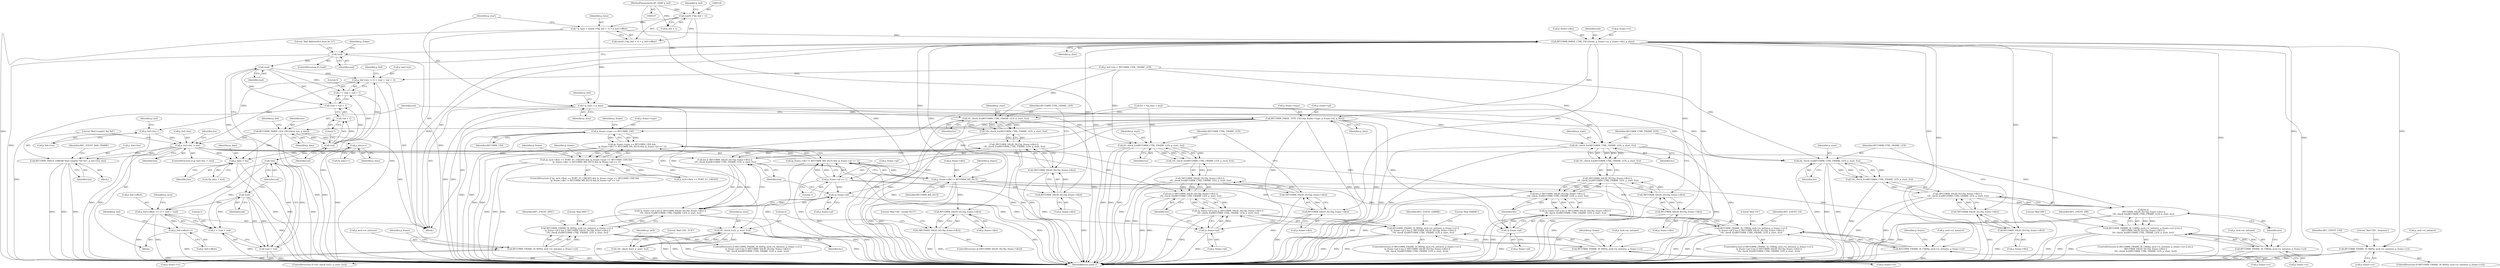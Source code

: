 digraph "0_Android_9fe27a9b445f7e911286ed31c1087ceac567736b@pointer" {
"1000116" [label="(Call,* p_data = (uint8_t*)(p_buf + 1) + p_buf->offset)"];
"1000119" [label="(Call,(uint8_t*)(p_buf + 1))"];
"1000110" [label="(MethodParameterIn,BT_HDR* p_buf)"];
"1000128" [label="(Call,* p_start = p_data)"];
"1000295" [label="(Call,rfc_check_fcs(RFCOMM_CTRL_FRAME_LEN, p_start, fcs))"];
"1000294" [label="(Call,!rfc_check_fcs(RFCOMM_CTRL_FRAME_LEN, p_start, fcs))"];
"1000288" [label="(Call,!RFCOMM_VALID_DLCI(p_frame->dlci) ||\n !rfc_check_fcs(RFCOMM_CTRL_FRAME_LEN, p_start, fcs))"];
"1000286" [label="(Call,len || !RFCOMM_VALID_DLCI(p_frame->dlci) ||\n !rfc_check_fcs(RFCOMM_CTRL_FRAME_LEN, p_start, fcs))"];
"1000281" [label="(Call,!p_frame->pf || len || !RFCOMM_VALID_DLCI(p_frame->dlci) ||\n !rfc_check_fcs(RFCOMM_CTRL_FRAME_LEN, p_start, fcs))"];
"1000273" [label="(Call,RFCOMM_FRAME_IS_RSP(p_mcb->is_initiator, p_frame->cr) ||\n !p_frame->pf || len || !RFCOMM_VALID_DLCI(p_frame->dlci) ||\n !rfc_check_fcs(RFCOMM_CTRL_FRAME_LEN, p_start, fcs))"];
"1000331" [label="(Call,rfc_check_fcs(RFCOMM_CTRL_FRAME_LEN, p_start, fcs))"];
"1000330" [label="(Call,!rfc_check_fcs(RFCOMM_CTRL_FRAME_LEN, p_start, fcs))"];
"1000324" [label="(Call,!RFCOMM_VALID_DLCI(p_frame->dlci) ||\n !rfc_check_fcs(RFCOMM_CTRL_FRAME_LEN, p_start, fcs))"];
"1000322" [label="(Call,len || !RFCOMM_VALID_DLCI(p_frame->dlci) ||\n !rfc_check_fcs(RFCOMM_CTRL_FRAME_LEN, p_start, fcs))"];
"1000317" [label="(Call,!p_frame->pf || len || !RFCOMM_VALID_DLCI(p_frame->dlci) ||\n !rfc_check_fcs(RFCOMM_CTRL_FRAME_LEN, p_start, fcs))"];
"1000309" [label="(Call,RFCOMM_FRAME_IS_CMD(p_mcb->is_initiator, p_frame->cr) ||\n !p_frame->pf || len || !RFCOMM_VALID_DLCI(p_frame->dlci) ||\n !rfc_check_fcs(RFCOMM_CTRL_FRAME_LEN, p_start, fcs))"];
"1000362" [label="(Call,rfc_check_fcs(RFCOMM_CTRL_FRAME_LEN, p_start, fcs))"];
"1000361" [label="(Call,!rfc_check_fcs(RFCOMM_CTRL_FRAME_LEN, p_start, fcs))"];
"1000355" [label="(Call,!RFCOMM_VALID_DLCI(p_frame->dlci) ||\n !rfc_check_fcs(RFCOMM_CTRL_FRAME_LEN, p_start, fcs))"];
"1000353" [label="(Call,len ||\n !RFCOMM_VALID_DLCI(p_frame->dlci) ||\n !rfc_check_fcs(RFCOMM_CTRL_FRAME_LEN, p_start, fcs))"];
"1000345" [label="(Call,RFCOMM_FRAME_IS_CMD(p_mcb->is_initiator, p_frame->cr) || len ||\n !RFCOMM_VALID_DLCI(p_frame->dlci) ||\n !rfc_check_fcs(RFCOMM_CTRL_FRAME_LEN, p_start, fcs))"];
"1000398" [label="(Call,rfc_check_fcs(RFCOMM_CTRL_FRAME_LEN, p_start, fcs))"];
"1000397" [label="(Call,!rfc_check_fcs(RFCOMM_CTRL_FRAME_LEN, p_start, fcs))"];
"1000391" [label="(Call,!RFCOMM_VALID_DLCI(p_frame->dlci) ||\n !rfc_check_fcs(RFCOMM_CTRL_FRAME_LEN, p_start, fcs))"];
"1000389" [label="(Call,len || !RFCOMM_VALID_DLCI(p_frame->dlci) ||\n !rfc_check_fcs(RFCOMM_CTRL_FRAME_LEN, p_start, fcs))"];
"1000384" [label="(Call,!p_frame->pf || len || !RFCOMM_VALID_DLCI(p_frame->dlci) ||\n !rfc_check_fcs(RFCOMM_CTRL_FRAME_LEN, p_start, fcs))"];
"1000376" [label="(Call,RFCOMM_FRAME_IS_RSP(p_mcb->is_initiator, p_frame->cr) ||\n !p_frame->pf || len || !RFCOMM_VALID_DLCI(p_frame->dlci) ||\n !rfc_check_fcs(RFCOMM_CTRL_FRAME_LEN, p_start, fcs))"];
"1000425" [label="(Call,rfc_check_fcs(2, p_start, fcs))"];
"1000424" [label="(Call,!rfc_check_fcs(2, p_start, fcs))"];
"1000146" [label="(Call,RFCOMM_PARSE_CTRL_FIELD(ead, p_frame->cr, p_frame->dlci, p_data))"];
"1000156" [label="(Call,!ead)"];
"1000182" [label="(Call,!ead)"];
"1000175" [label="(Call,p_buf->len -= (3 + !ead + !eal + 1))"];
"1000231" [label="(Call,p_buf->len--)"];
"1000246" [label="(Call,p_buf->len != len)"];
"1000252" [label="(Call,RFCOMM_TRACE_ERROR(\"Bad Length2 %d %d\", p_buf->len, len))"];
"1000263" [label="(Call,p_data + len)"];
"1000179" [label="(Call,3 + !ead + !eal + 1)"];
"1000181" [label="(Call,!ead + !eal + 1)"];
"1000195" [label="(Call,!ead)"];
"1000188" [label="(Call,p_buf->offset += (3 + !ead + !eal))"];
"1000235" [label="(Call,p_buf->offset++)"];
"1000192" [label="(Call,3 + !ead + !eal)"];
"1000194" [label="(Call,!ead + !eal)"];
"1000163" [label="(Call,RFCOMM_PARSE_TYPE_FIELD(p_frame->type, p_frame->pf, p_data))"];
"1000171" [label="(Call,RFCOMM_PARSE_LEN_FIELD(eal, len, p_data))"];
"1000185" [label="(Call,!eal)"];
"1000184" [label="(Call,!eal + 1)"];
"1000197" [label="(Call,!eal)"];
"1000229" [label="(Call,p_data++)"];
"1000207" [label="(Call,p_frame->type == RFCOMM_UIH)"];
"1000206" [label="(Call,(p_frame->type == RFCOMM_UIH) &&\n (p_frame->dlci != RFCOMM_MX_DLCI) && (p_frame->pf == 1))"];
"1000200" [label="(Call,(p_mcb->flow == PORT_FC_CREDIT) && (p_frame->type == RFCOMM_UIH) &&\n (p_frame->dlci != RFCOMM_MX_DLCI) && (p_frame->pf == 1))"];
"1000218" [label="(Call,p_frame->pf == 1)"];
"1000212" [label="(Call,(p_frame->dlci != RFCOMM_MX_DLCI) && (p_frame->pf == 1))"];
"1000282" [label="(Call,!p_frame->pf)"];
"1000318" [label="(Call,!p_frame->pf)"];
"1000385" [label="(Call,!p_frame->pf)"];
"1000213" [label="(Call,p_frame->dlci != RFCOMM_MX_DLCI)"];
"1000290" [label="(Call,RFCOMM_VALID_DLCI(p_frame->dlci))"];
"1000289" [label="(Call,!RFCOMM_VALID_DLCI(p_frame->dlci))"];
"1000326" [label="(Call,RFCOMM_VALID_DLCI(p_frame->dlci))"];
"1000325" [label="(Call,!RFCOMM_VALID_DLCI(p_frame->dlci))"];
"1000357" [label="(Call,RFCOMM_VALID_DLCI(p_frame->dlci))"];
"1000356" [label="(Call,!RFCOMM_VALID_DLCI(p_frame->dlci))"];
"1000393" [label="(Call,RFCOMM_VALID_DLCI(p_frame->dlci))"];
"1000392" [label="(Call,!RFCOMM_VALID_DLCI(p_frame->dlci))"];
"1000413" [label="(Call,RFCOMM_VALID_DLCI(p_frame->dlci))"];
"1000412" [label="(Call,!RFCOMM_VALID_DLCI(p_frame->dlci))"];
"1000274" [label="(Call,RFCOMM_FRAME_IS_RSP(p_mcb->is_initiator, p_frame->cr))"];
"1000310" [label="(Call,RFCOMM_FRAME_IS_CMD(p_mcb->is_initiator, p_frame->cr))"];
"1000346" [label="(Call,RFCOMM_FRAME_IS_CMD(p_mcb->is_initiator, p_frame->cr))"];
"1000377" [label="(Call,RFCOMM_FRAME_IS_RSP(p_mcb->is_initiator, p_frame->cr))"];
"1000436" [label="(Call,RFCOMM_FRAME_IS_RSP(p_mcb->is_initiator, p_frame->cr))"];
"1000167" [label="(Call,p_frame->pf)"];
"1000183" [label="(Identifier,ead)"];
"1000173" [label="(Identifier,len)"];
"1000179" [label="(Call,3 + !ead + !eal + 1)"];
"1000445" [label="(Literal,\"Bad UIH - response\")"];
"1000213" [label="(Call,p_frame->dlci != RFCOMM_MX_DLCI)"];
"1000223" [label="(Block,)"];
"1000440" [label="(Call,p_frame->cr)"];
"1000296" [label="(Identifier,RFCOMM_CTRL_FRAME_LEN)"];
"1000156" [label="(Call,!ead)"];
"1000272" [label="(ControlStructure,if (RFCOMM_FRAME_IS_RSP(p_mcb->is_initiator, p_frame->cr) ||\n !p_frame->pf || len || !RFCOMM_VALID_DLCI(p_frame->dlci) ||\n !rfc_check_fcs(RFCOMM_CTRL_FRAME_LEN, p_start, fcs)))"];
"1000130" [label="(Identifier,p_data)"];
"1000324" [label="(Call,!RFCOMM_VALID_DLCI(p_frame->dlci) ||\n !rfc_check_fcs(RFCOMM_CTRL_FRAME_LEN, p_start, fcs))"];
"1000220" [label="(Identifier,p_frame)"];
"1000318" [label="(Call,!p_frame->pf)"];
"1000311" [label="(Call,p_mcb->is_initiator)"];
"1000404" [label="(Literal,\"Bad DISC\")"];
"1000378" [label="(Call,p_mcb->is_initiator)"];
"1000431" [label="(Literal,\"Bad UIH - FCS\")"];
"1000206" [label="(Call,(p_frame->type == RFCOMM_UIH) &&\n (p_frame->dlci != RFCOMM_MX_DLCI) && (p_frame->pf == 1))"];
"1000399" [label="(Identifier,RFCOMM_CTRL_FRAME_LEN)"];
"1000345" [label="(Call,RFCOMM_FRAME_IS_CMD(p_mcb->is_initiator, p_frame->cr) || len ||\n !RFCOMM_VALID_DLCI(p_frame->dlci) ||\n !rfc_check_fcs(RFCOMM_CTRL_FRAME_LEN, p_start, fcs))"];
"1000187" [label="(Literal,1)"];
"1000110" [label="(MethodParameterIn,BT_HDR* p_buf)"];
"1000196" [label="(Identifier,ead)"];
"1000319" [label="(Call,p_frame->pf)"];
"1000230" [label="(Identifier,p_data)"];
"1000330" [label="(Call,!rfc_check_fcs(RFCOMM_CTRL_FRAME_LEN, p_start, fcs))"];
"1000185" [label="(Call,!eal)"];
"1000400" [label="(Identifier,p_start)"];
"1000212" [label="(Call,(p_frame->dlci != RFCOMM_MX_DLCI) && (p_frame->pf == 1))"];
"1000199" [label="(ControlStructure,if ((p_mcb->flow == PORT_FC_CREDIT) && (p_frame->type == RFCOMM_UIH) &&\n (p_frame->dlci != RFCOMM_MX_DLCI) && (p_frame->pf == 1)))"];
"1000157" [label="(Identifier,ead)"];
"1000147" [label="(Identifier,ead)"];
"1000287" [label="(Identifier,len)"];
"1000334" [label="(Identifier,fcs)"];
"1000211" [label="(Identifier,RFCOMM_UIH)"];
"1000317" [label="(Call,!p_frame->pf || len || !RFCOMM_VALID_DLCI(p_frame->dlci) ||\n !rfc_check_fcs(RFCOMM_CTRL_FRAME_LEN, p_start, fcs))"];
"1000373" [label="(Identifier,RFC_EVENT_DM)"];
"1000273" [label="(Call,RFCOMM_FRAME_IS_RSP(p_mcb->is_initiator, p_frame->cr) ||\n !p_frame->pf || len || !RFCOMM_VALID_DLCI(p_frame->dlci) ||\n !rfc_check_fcs(RFCOMM_CTRL_FRAME_LEN, p_start, fcs))"];
"1000263" [label="(Call,p_data + len)"];
"1000129" [label="(Identifier,p_start)"];
"1000193" [label="(Literal,3)"];
"1000207" [label="(Call,p_frame->type == RFCOMM_UIH)"];
"1000274" [label="(Call,RFCOMM_FRAME_IS_RSP(p_mcb->is_initiator, p_frame->cr))"];
"1000306" [label="(Identifier,RFC_EVENT_SABME)"];
"1000281" [label="(Call,!p_frame->pf || len || !RFCOMM_VALID_DLCI(p_frame->dlci) ||\n !rfc_check_fcs(RFCOMM_CTRL_FRAME_LEN, p_start, fcs))"];
"1000323" [label="(Identifier,len)"];
"1000288" [label="(Call,!RFCOMM_VALID_DLCI(p_frame->dlci) ||\n !rfc_check_fcs(RFCOMM_CTRL_FRAME_LEN, p_start, fcs))"];
"1000393" [label="(Call,RFCOMM_VALID_DLCI(p_frame->dlci))"];
"1000413" [label="(Call,RFCOMM_VALID_DLCI(p_frame->dlci))"];
"1000226" [label="(Identifier,p_frame)"];
"1000275" [label="(Call,p_mcb->is_initiator)"];
"1000242" [label="(Identifier,p_frame)"];
"1000391" [label="(Call,!RFCOMM_VALID_DLCI(p_frame->dlci) ||\n !rfc_check_fcs(RFCOMM_CTRL_FRAME_LEN, p_start, fcs))"];
"1000117" [label="(Identifier,p_data)"];
"1000298" [label="(Identifier,fcs)"];
"1000427" [label="(Identifier,p_start)"];
"1000175" [label="(Call,p_buf->len -= (3 + !ead + !eal + 1))"];
"1000337" [label="(Literal,\"Bad UA\")"];
"1000357" [label="(Call,RFCOMM_VALID_DLCI(p_frame->dlci))"];
"1000325" [label="(Call,!RFCOMM_VALID_DLCI(p_frame->dlci))"];
"1000194" [label="(Call,!ead + !eal)"];
"1000163" [label="(Call,RFCOMM_PARSE_TYPE_FIELD(p_frame->type, p_frame->pf, p_data))"];
"1000171" [label="(Call,RFCOMM_PARSE_LEN_FIELD(eal, len, p_data))"];
"1000320" [label="(Identifier,p_frame)"];
"1000190" [label="(Identifier,p_buf)"];
"1000231" [label="(Call,p_buf->len--)"];
"1000181" [label="(Call,!ead + !eal + 1)"];
"1000322" [label="(Call,len || !RFCOMM_VALID_DLCI(p_frame->dlci) ||\n !rfc_check_fcs(RFCOMM_CTRL_FRAME_LEN, p_start, fcs))"];
"1000425" [label="(Call,rfc_check_fcs(2, p_start, fcs))"];
"1000426" [label="(Literal,2)"];
"1000128" [label="(Call,* p_start = p_data)"];
"1000247" [label="(Call,p_buf->len)"];
"1000259" [label="(Identifier,RFC_EVENT_BAD_FRAME)"];
"1000217" [label="(Identifier,RFCOMM_MX_DLCI)"];
"1000342" [label="(Identifier,RFC_EVENT_UA)"];
"1000354" [label="(Identifier,len)"];
"1000250" [label="(Identifier,len)"];
"1000394" [label="(Call,p_frame->dlci)"];
"1000265" [label="(Identifier,len)"];
"1000192" [label="(Call,3 + !ead + !eal)"];
"1000229" [label="(Call,p_data++)"];
"1000381" [label="(Call,p_frame->cr)"];
"1000398" [label="(Call,rfc_check_fcs(RFCOMM_CTRL_FRAME_LEN, p_start, fcs))"];
"1000186" [label="(Identifier,eal)"];
"1000119" [label="(Call,(uint8_t*)(p_buf + 1))"];
"1000215" [label="(Identifier,p_frame)"];
"1000248" [label="(Identifier,p_buf)"];
"1000314" [label="(Call,p_frame->cr)"];
"1000350" [label="(Call,p_frame->cr)"];
"1000437" [label="(Call,p_mcb->is_initiator)"];
"1000236" [label="(Call,p_buf->offset)"];
"1000295" [label="(Call,rfc_check_fcs(RFCOMM_CTRL_FRAME_LEN, p_start, fcs))"];
"1000344" [label="(ControlStructure,if (RFCOMM_FRAME_IS_CMD(p_mcb->is_initiator, p_frame->cr) || len ||\n !RFCOMM_VALID_DLCI(p_frame->dlci) ||\n !rfc_check_fcs(RFCOMM_CTRL_FRAME_LEN, p_start, fcs)))"];
"1000148" [label="(Call,p_frame->cr)"];
"1000409" [label="(Identifier,RFC_EVENT_DISC)"];
"1000208" [label="(Call,p_frame->type)"];
"1000232" [label="(Call,p_buf->len)"];
"1000450" [label="(Identifier,RFC_EVENT_UIH)"];
"1000353" [label="(Call,len ||\n !RFCOMM_VALID_DLCI(p_frame->dlci) ||\n !rfc_check_fcs(RFCOMM_CTRL_FRAME_LEN, p_start, fcs))"];
"1000356" [label="(Call,!RFCOMM_VALID_DLCI(p_frame->dlci))"];
"1000261" [label="(Identifier,fcs)"];
"1000346" [label="(Call,RFCOMM_FRAME_IS_CMD(p_mcb->is_initiator, p_frame->cr))"];
"1000362" [label="(Call,rfc_check_fcs(RFCOMM_CTRL_FRAME_LEN, p_start, fcs))"];
"1000309" [label="(Call,RFCOMM_FRAME_IS_CMD(p_mcb->is_initiator, p_frame->cr) ||\n !p_frame->pf || len || !RFCOMM_VALID_DLCI(p_frame->dlci) ||\n !rfc_check_fcs(RFCOMM_CTRL_FRAME_LEN, p_start, fcs))"];
"1000151" [label="(Call,p_frame->dlci)"];
"1000237" [label="(Identifier,p_buf)"];
"1000423" [label="(ControlStructure,if (!rfc_check_fcs(2, p_start, fcs)))"];
"1000118" [label="(Call,(uint8_t*)(p_buf + 1) + p_buf->offset)"];
"1000308" [label="(ControlStructure,if (RFCOMM_FRAME_IS_CMD(p_mcb->is_initiator, p_frame->cr) ||\n !p_frame->pf || len || !RFCOMM_VALID_DLCI(p_frame->dlci) ||\n !rfc_check_fcs(RFCOMM_CTRL_FRAME_LEN, p_start, fcs)))"];
"1000377" [label="(Call,RFCOMM_FRAME_IS_RSP(p_mcb->is_initiator, p_frame->cr))"];
"1000189" [label="(Call,p_buf->offset)"];
"1000201" [label="(Call,p_mcb->flow == PORT_FC_CREDIT)"];
"1000453" [label="(MethodReturn,uint8_t)"];
"1000262" [label="(Call,*(p_data + len))"];
"1000257" [label="(Identifier,len)"];
"1000376" [label="(Call,RFCOMM_FRAME_IS_RSP(p_mcb->is_initiator, p_frame->cr) ||\n !p_frame->pf || len || !RFCOMM_VALID_DLCI(p_frame->dlci) ||\n !rfc_check_fcs(RFCOMM_CTRL_FRAME_LEN, p_start, fcs))"];
"1000333" [label="(Identifier,p_start)"];
"1000135" [label="(Identifier,p_buf)"];
"1000392" [label="(Call,!RFCOMM_VALID_DLCI(p_frame->dlci))"];
"1000327" [label="(Call,p_frame->dlci)"];
"1000412" [label="(Call,!RFCOMM_VALID_DLCI(p_frame->dlci))"];
"1000154" [label="(Identifier,p_data)"];
"1000177" [label="(Identifier,p_buf)"];
"1000390" [label="(Identifier,len)"];
"1000365" [label="(Identifier,fcs)"];
"1000347" [label="(Call,p_mcb->is_initiator)"];
"1000363" [label="(Identifier,RFCOMM_CTRL_FRAME_LEN)"];
"1000246" [label="(Call,p_buf->len != len)"];
"1000133" [label="(Call,p_buf->len < RFCOMM_CTRL_FRAME_LEN)"];
"1000253" [label="(Literal,\"Bad Length2 %d %d\")"];
"1000290" [label="(Call,RFCOMM_VALID_DLCI(p_frame->dlci))"];
"1000170" [label="(Identifier,p_data)"];
"1000264" [label="(Identifier,p_data)"];
"1000164" [label="(Call,p_frame->type)"];
"1000180" [label="(Literal,3)"];
"1000297" [label="(Identifier,p_start)"];
"1000146" [label="(Call,RFCOMM_PARSE_CTRL_FIELD(ead, p_frame->cr, p_frame->dlci, p_data))"];
"1000116" [label="(Call,* p_data = (uint8_t*)(p_buf + 1) + p_buf->offset)"];
"1000254" [label="(Call,p_buf->len)"];
"1000361" [label="(Call,!rfc_check_fcs(RFCOMM_CTRL_FRAME_LEN, p_start, fcs))"];
"1000401" [label="(Identifier,fcs)"];
"1000235" [label="(Call,p_buf->offset++)"];
"1000289" [label="(Call,!RFCOMM_VALID_DLCI(p_frame->dlci))"];
"1000389" [label="(Call,len || !RFCOMM_VALID_DLCI(p_frame->dlci) ||\n !rfc_check_fcs(RFCOMM_CTRL_FRAME_LEN, p_start, fcs))"];
"1000284" [label="(Identifier,p_frame)"];
"1000310" [label="(Call,RFCOMM_FRAME_IS_CMD(p_mcb->is_initiator, p_frame->cr))"];
"1000411" [label="(ControlStructure,if (!RFCOMM_VALID_DLCI(p_frame->dlci)))"];
"1000111" [label="(Block,)"];
"1000301" [label="(Literal,\"Bad SABME\")"];
"1000203" [label="(Identifier,p_mcb)"];
"1000172" [label="(Identifier,eal)"];
"1000219" [label="(Call,p_frame->pf)"];
"1000283" [label="(Call,p_frame->pf)"];
"1000332" [label="(Identifier,RFCOMM_CTRL_FRAME_LEN)"];
"1000375" [label="(ControlStructure,if (RFCOMM_FRAME_IS_RSP(p_mcb->is_initiator, p_frame->cr) ||\n !p_frame->pf || len || !RFCOMM_VALID_DLCI(p_frame->dlci) ||\n !rfc_check_fcs(RFCOMM_CTRL_FRAME_LEN, p_start, fcs)))"];
"1000155" [label="(ControlStructure,if (!ead))"];
"1000251" [label="(Block,)"];
"1000364" [label="(Identifier,p_start)"];
"1000198" [label="(Identifier,eal)"];
"1000174" [label="(Identifier,p_data)"];
"1000214" [label="(Call,p_frame->dlci)"];
"1000326" [label="(Call,RFCOMM_VALID_DLCI(p_frame->dlci))"];
"1000125" [label="(Identifier,p_buf)"];
"1000368" [label="(Literal,\"Bad DM\")"];
"1000121" [label="(Call,p_buf + 1)"];
"1000160" [label="(Literal,\"Bad Address(EA must be 1)\")"];
"1000195" [label="(Call,!ead)"];
"1000176" [label="(Call,p_buf->len)"];
"1000386" [label="(Call,p_frame->pf)"];
"1000165" [label="(Identifier,p_frame)"];
"1000385" [label="(Call,!p_frame->pf)"];
"1000384" [label="(Call,!p_frame->pf || len || !RFCOMM_VALID_DLCI(p_frame->dlci) ||\n !rfc_check_fcs(RFCOMM_CTRL_FRAME_LEN, p_start, fcs))"];
"1000397" [label="(Call,!rfc_check_fcs(RFCOMM_CTRL_FRAME_LEN, p_start, fcs))"];
"1000188" [label="(Call,p_buf->offset += (3 + !ead + !eal))"];
"1000436" [label="(Call,RFCOMM_FRAME_IS_RSP(p_mcb->is_initiator, p_frame->cr))"];
"1000358" [label="(Call,p_frame->dlci)"];
"1000414" [label="(Call,p_frame->dlci)"];
"1000222" [label="(Literal,1)"];
"1000438" [label="(Identifier,p_mcb)"];
"1000200" [label="(Call,(p_mcb->flow == PORT_FC_CREDIT) && (p_frame->type == RFCOMM_UIH) &&\n (p_frame->dlci != RFCOMM_MX_DLCI) && (p_frame->pf == 1))"];
"1000278" [label="(Call,p_frame->cr)"];
"1000294" [label="(Call,!rfc_check_fcs(RFCOMM_CTRL_FRAME_LEN, p_start, fcs))"];
"1000355" [label="(Call,!RFCOMM_VALID_DLCI(p_frame->dlci) ||\n !rfc_check_fcs(RFCOMM_CTRL_FRAME_LEN, p_start, fcs))"];
"1000218" [label="(Call,p_frame->pf == 1)"];
"1000282" [label="(Call,!p_frame->pf)"];
"1000419" [label="(Literal,\"Bad UIH - invalid DLCI\")"];
"1000435" [label="(ControlStructure,if (RFCOMM_FRAME_IS_RSP(p_mcb->is_initiator, p_frame->cr)))"];
"1000428" [label="(Identifier,fcs)"];
"1000228" [label="(Call,*p_data++)"];
"1000331" [label="(Call,rfc_check_fcs(RFCOMM_CTRL_FRAME_LEN, p_start, fcs))"];
"1000286" [label="(Call,len || !RFCOMM_VALID_DLCI(p_frame->dlci) ||\n !rfc_check_fcs(RFCOMM_CTRL_FRAME_LEN, p_start, fcs))"];
"1000252" [label="(Call,RFCOMM_TRACE_ERROR(\"Bad Length2 %d %d\", p_buf->len, len))"];
"1000291" [label="(Call,p_frame->dlci)"];
"1000245" [label="(ControlStructure,if (p_buf->len != len))"];
"1000387" [label="(Identifier,p_frame)"];
"1000260" [label="(Call,fcs = *(p_data + len))"];
"1000424" [label="(Call,!rfc_check_fcs(2, p_start, fcs))"];
"1000197" [label="(Call,!eal)"];
"1000182" [label="(Call,!ead)"];
"1000184" [label="(Call,!eal + 1)"];
"1000116" -> "1000111"  [label="AST: "];
"1000116" -> "1000118"  [label="CFG: "];
"1000117" -> "1000116"  [label="AST: "];
"1000118" -> "1000116"  [label="AST: "];
"1000129" -> "1000116"  [label="CFG: "];
"1000116" -> "1000453"  [label="DDG: "];
"1000119" -> "1000116"  [label="DDG: "];
"1000116" -> "1000128"  [label="DDG: "];
"1000116" -> "1000146"  [label="DDG: "];
"1000119" -> "1000118"  [label="AST: "];
"1000119" -> "1000121"  [label="CFG: "];
"1000120" -> "1000119"  [label="AST: "];
"1000121" -> "1000119"  [label="AST: "];
"1000125" -> "1000119"  [label="CFG: "];
"1000119" -> "1000453"  [label="DDG: "];
"1000119" -> "1000118"  [label="DDG: "];
"1000110" -> "1000119"  [label="DDG: "];
"1000110" -> "1000107"  [label="AST: "];
"1000110" -> "1000453"  [label="DDG: "];
"1000110" -> "1000121"  [label="DDG: "];
"1000128" -> "1000111"  [label="AST: "];
"1000128" -> "1000130"  [label="CFG: "];
"1000129" -> "1000128"  [label="AST: "];
"1000130" -> "1000128"  [label="AST: "];
"1000135" -> "1000128"  [label="CFG: "];
"1000128" -> "1000453"  [label="DDG: "];
"1000128" -> "1000453"  [label="DDG: "];
"1000128" -> "1000295"  [label="DDG: "];
"1000128" -> "1000331"  [label="DDG: "];
"1000128" -> "1000362"  [label="DDG: "];
"1000128" -> "1000398"  [label="DDG: "];
"1000128" -> "1000425"  [label="DDG: "];
"1000295" -> "1000294"  [label="AST: "];
"1000295" -> "1000298"  [label="CFG: "];
"1000296" -> "1000295"  [label="AST: "];
"1000297" -> "1000295"  [label="AST: "];
"1000298" -> "1000295"  [label="AST: "];
"1000294" -> "1000295"  [label="CFG: "];
"1000295" -> "1000453"  [label="DDG: "];
"1000295" -> "1000453"  [label="DDG: "];
"1000295" -> "1000453"  [label="DDG: "];
"1000295" -> "1000294"  [label="DDG: "];
"1000295" -> "1000294"  [label="DDG: "];
"1000295" -> "1000294"  [label="DDG: "];
"1000133" -> "1000295"  [label="DDG: "];
"1000260" -> "1000295"  [label="DDG: "];
"1000294" -> "1000288"  [label="AST: "];
"1000288" -> "1000294"  [label="CFG: "];
"1000294" -> "1000453"  [label="DDG: "];
"1000294" -> "1000288"  [label="DDG: "];
"1000288" -> "1000286"  [label="AST: "];
"1000288" -> "1000289"  [label="CFG: "];
"1000289" -> "1000288"  [label="AST: "];
"1000286" -> "1000288"  [label="CFG: "];
"1000288" -> "1000453"  [label="DDG: "];
"1000288" -> "1000453"  [label="DDG: "];
"1000288" -> "1000286"  [label="DDG: "];
"1000288" -> "1000286"  [label="DDG: "];
"1000289" -> "1000288"  [label="DDG: "];
"1000286" -> "1000281"  [label="AST: "];
"1000286" -> "1000287"  [label="CFG: "];
"1000287" -> "1000286"  [label="AST: "];
"1000281" -> "1000286"  [label="CFG: "];
"1000286" -> "1000453"  [label="DDG: "];
"1000286" -> "1000453"  [label="DDG: "];
"1000286" -> "1000281"  [label="DDG: "];
"1000286" -> "1000281"  [label="DDG: "];
"1000246" -> "1000286"  [label="DDG: "];
"1000281" -> "1000273"  [label="AST: "];
"1000281" -> "1000282"  [label="CFG: "];
"1000282" -> "1000281"  [label="AST: "];
"1000273" -> "1000281"  [label="CFG: "];
"1000281" -> "1000453"  [label="DDG: "];
"1000281" -> "1000453"  [label="DDG: "];
"1000281" -> "1000273"  [label="DDG: "];
"1000281" -> "1000273"  [label="DDG: "];
"1000282" -> "1000281"  [label="DDG: "];
"1000273" -> "1000272"  [label="AST: "];
"1000273" -> "1000274"  [label="CFG: "];
"1000274" -> "1000273"  [label="AST: "];
"1000301" -> "1000273"  [label="CFG: "];
"1000306" -> "1000273"  [label="CFG: "];
"1000273" -> "1000453"  [label="DDG: "];
"1000273" -> "1000453"  [label="DDG: "];
"1000273" -> "1000453"  [label="DDG: "];
"1000274" -> "1000273"  [label="DDG: "];
"1000274" -> "1000273"  [label="DDG: "];
"1000331" -> "1000330"  [label="AST: "];
"1000331" -> "1000334"  [label="CFG: "];
"1000332" -> "1000331"  [label="AST: "];
"1000333" -> "1000331"  [label="AST: "];
"1000334" -> "1000331"  [label="AST: "];
"1000330" -> "1000331"  [label="CFG: "];
"1000331" -> "1000453"  [label="DDG: "];
"1000331" -> "1000453"  [label="DDG: "];
"1000331" -> "1000453"  [label="DDG: "];
"1000331" -> "1000330"  [label="DDG: "];
"1000331" -> "1000330"  [label="DDG: "];
"1000331" -> "1000330"  [label="DDG: "];
"1000133" -> "1000331"  [label="DDG: "];
"1000260" -> "1000331"  [label="DDG: "];
"1000330" -> "1000324"  [label="AST: "];
"1000324" -> "1000330"  [label="CFG: "];
"1000330" -> "1000453"  [label="DDG: "];
"1000330" -> "1000324"  [label="DDG: "];
"1000324" -> "1000322"  [label="AST: "];
"1000324" -> "1000325"  [label="CFG: "];
"1000325" -> "1000324"  [label="AST: "];
"1000322" -> "1000324"  [label="CFG: "];
"1000324" -> "1000453"  [label="DDG: "];
"1000324" -> "1000453"  [label="DDG: "];
"1000324" -> "1000322"  [label="DDG: "];
"1000324" -> "1000322"  [label="DDG: "];
"1000325" -> "1000324"  [label="DDG: "];
"1000322" -> "1000317"  [label="AST: "];
"1000322" -> "1000323"  [label="CFG: "];
"1000323" -> "1000322"  [label="AST: "];
"1000317" -> "1000322"  [label="CFG: "];
"1000322" -> "1000453"  [label="DDG: "];
"1000322" -> "1000453"  [label="DDG: "];
"1000322" -> "1000317"  [label="DDG: "];
"1000322" -> "1000317"  [label="DDG: "];
"1000246" -> "1000322"  [label="DDG: "];
"1000317" -> "1000309"  [label="AST: "];
"1000317" -> "1000318"  [label="CFG: "];
"1000318" -> "1000317"  [label="AST: "];
"1000309" -> "1000317"  [label="CFG: "];
"1000317" -> "1000453"  [label="DDG: "];
"1000317" -> "1000453"  [label="DDG: "];
"1000317" -> "1000309"  [label="DDG: "];
"1000317" -> "1000309"  [label="DDG: "];
"1000318" -> "1000317"  [label="DDG: "];
"1000309" -> "1000308"  [label="AST: "];
"1000309" -> "1000310"  [label="CFG: "];
"1000310" -> "1000309"  [label="AST: "];
"1000337" -> "1000309"  [label="CFG: "];
"1000342" -> "1000309"  [label="CFG: "];
"1000309" -> "1000453"  [label="DDG: "];
"1000309" -> "1000453"  [label="DDG: "];
"1000309" -> "1000453"  [label="DDG: "];
"1000310" -> "1000309"  [label="DDG: "];
"1000310" -> "1000309"  [label="DDG: "];
"1000362" -> "1000361"  [label="AST: "];
"1000362" -> "1000365"  [label="CFG: "];
"1000363" -> "1000362"  [label="AST: "];
"1000364" -> "1000362"  [label="AST: "];
"1000365" -> "1000362"  [label="AST: "];
"1000361" -> "1000362"  [label="CFG: "];
"1000362" -> "1000453"  [label="DDG: "];
"1000362" -> "1000453"  [label="DDG: "];
"1000362" -> "1000453"  [label="DDG: "];
"1000362" -> "1000361"  [label="DDG: "];
"1000362" -> "1000361"  [label="DDG: "];
"1000362" -> "1000361"  [label="DDG: "];
"1000133" -> "1000362"  [label="DDG: "];
"1000260" -> "1000362"  [label="DDG: "];
"1000361" -> "1000355"  [label="AST: "];
"1000355" -> "1000361"  [label="CFG: "];
"1000361" -> "1000453"  [label="DDG: "];
"1000361" -> "1000355"  [label="DDG: "];
"1000355" -> "1000353"  [label="AST: "];
"1000355" -> "1000356"  [label="CFG: "];
"1000356" -> "1000355"  [label="AST: "];
"1000353" -> "1000355"  [label="CFG: "];
"1000355" -> "1000453"  [label="DDG: "];
"1000355" -> "1000453"  [label="DDG: "];
"1000355" -> "1000353"  [label="DDG: "];
"1000355" -> "1000353"  [label="DDG: "];
"1000356" -> "1000355"  [label="DDG: "];
"1000353" -> "1000345"  [label="AST: "];
"1000353" -> "1000354"  [label="CFG: "];
"1000354" -> "1000353"  [label="AST: "];
"1000345" -> "1000353"  [label="CFG: "];
"1000353" -> "1000453"  [label="DDG: "];
"1000353" -> "1000453"  [label="DDG: "];
"1000353" -> "1000345"  [label="DDG: "];
"1000353" -> "1000345"  [label="DDG: "];
"1000246" -> "1000353"  [label="DDG: "];
"1000345" -> "1000344"  [label="AST: "];
"1000345" -> "1000346"  [label="CFG: "];
"1000346" -> "1000345"  [label="AST: "];
"1000368" -> "1000345"  [label="CFG: "];
"1000373" -> "1000345"  [label="CFG: "];
"1000345" -> "1000453"  [label="DDG: "];
"1000345" -> "1000453"  [label="DDG: "];
"1000345" -> "1000453"  [label="DDG: "];
"1000346" -> "1000345"  [label="DDG: "];
"1000346" -> "1000345"  [label="DDG: "];
"1000398" -> "1000397"  [label="AST: "];
"1000398" -> "1000401"  [label="CFG: "];
"1000399" -> "1000398"  [label="AST: "];
"1000400" -> "1000398"  [label="AST: "];
"1000401" -> "1000398"  [label="AST: "];
"1000397" -> "1000398"  [label="CFG: "];
"1000398" -> "1000453"  [label="DDG: "];
"1000398" -> "1000453"  [label="DDG: "];
"1000398" -> "1000453"  [label="DDG: "];
"1000398" -> "1000397"  [label="DDG: "];
"1000398" -> "1000397"  [label="DDG: "];
"1000398" -> "1000397"  [label="DDG: "];
"1000133" -> "1000398"  [label="DDG: "];
"1000260" -> "1000398"  [label="DDG: "];
"1000397" -> "1000391"  [label="AST: "];
"1000391" -> "1000397"  [label="CFG: "];
"1000397" -> "1000453"  [label="DDG: "];
"1000397" -> "1000391"  [label="DDG: "];
"1000391" -> "1000389"  [label="AST: "];
"1000391" -> "1000392"  [label="CFG: "];
"1000392" -> "1000391"  [label="AST: "];
"1000389" -> "1000391"  [label="CFG: "];
"1000391" -> "1000453"  [label="DDG: "];
"1000391" -> "1000453"  [label="DDG: "];
"1000391" -> "1000389"  [label="DDG: "];
"1000391" -> "1000389"  [label="DDG: "];
"1000392" -> "1000391"  [label="DDG: "];
"1000389" -> "1000384"  [label="AST: "];
"1000389" -> "1000390"  [label="CFG: "];
"1000390" -> "1000389"  [label="AST: "];
"1000384" -> "1000389"  [label="CFG: "];
"1000389" -> "1000453"  [label="DDG: "];
"1000389" -> "1000453"  [label="DDG: "];
"1000389" -> "1000384"  [label="DDG: "];
"1000389" -> "1000384"  [label="DDG: "];
"1000246" -> "1000389"  [label="DDG: "];
"1000384" -> "1000376"  [label="AST: "];
"1000384" -> "1000385"  [label="CFG: "];
"1000385" -> "1000384"  [label="AST: "];
"1000376" -> "1000384"  [label="CFG: "];
"1000384" -> "1000453"  [label="DDG: "];
"1000384" -> "1000453"  [label="DDG: "];
"1000384" -> "1000376"  [label="DDG: "];
"1000384" -> "1000376"  [label="DDG: "];
"1000385" -> "1000384"  [label="DDG: "];
"1000376" -> "1000375"  [label="AST: "];
"1000376" -> "1000377"  [label="CFG: "];
"1000377" -> "1000376"  [label="AST: "];
"1000404" -> "1000376"  [label="CFG: "];
"1000409" -> "1000376"  [label="CFG: "];
"1000376" -> "1000453"  [label="DDG: "];
"1000376" -> "1000453"  [label="DDG: "];
"1000376" -> "1000453"  [label="DDG: "];
"1000377" -> "1000376"  [label="DDG: "];
"1000377" -> "1000376"  [label="DDG: "];
"1000425" -> "1000424"  [label="AST: "];
"1000425" -> "1000428"  [label="CFG: "];
"1000426" -> "1000425"  [label="AST: "];
"1000427" -> "1000425"  [label="AST: "];
"1000428" -> "1000425"  [label="AST: "];
"1000424" -> "1000425"  [label="CFG: "];
"1000425" -> "1000453"  [label="DDG: "];
"1000425" -> "1000453"  [label="DDG: "];
"1000425" -> "1000424"  [label="DDG: "];
"1000425" -> "1000424"  [label="DDG: "];
"1000425" -> "1000424"  [label="DDG: "];
"1000260" -> "1000425"  [label="DDG: "];
"1000424" -> "1000423"  [label="AST: "];
"1000431" -> "1000424"  [label="CFG: "];
"1000438" -> "1000424"  [label="CFG: "];
"1000424" -> "1000453"  [label="DDG: "];
"1000424" -> "1000453"  [label="DDG: "];
"1000146" -> "1000111"  [label="AST: "];
"1000146" -> "1000154"  [label="CFG: "];
"1000147" -> "1000146"  [label="AST: "];
"1000148" -> "1000146"  [label="AST: "];
"1000151" -> "1000146"  [label="AST: "];
"1000154" -> "1000146"  [label="AST: "];
"1000157" -> "1000146"  [label="CFG: "];
"1000146" -> "1000453"  [label="DDG: "];
"1000146" -> "1000453"  [label="DDG: "];
"1000146" -> "1000453"  [label="DDG: "];
"1000146" -> "1000453"  [label="DDG: "];
"1000146" -> "1000156"  [label="DDG: "];
"1000146" -> "1000163"  [label="DDG: "];
"1000146" -> "1000213"  [label="DDG: "];
"1000146" -> "1000274"  [label="DDG: "];
"1000146" -> "1000290"  [label="DDG: "];
"1000146" -> "1000310"  [label="DDG: "];
"1000146" -> "1000326"  [label="DDG: "];
"1000146" -> "1000346"  [label="DDG: "];
"1000146" -> "1000357"  [label="DDG: "];
"1000146" -> "1000377"  [label="DDG: "];
"1000146" -> "1000393"  [label="DDG: "];
"1000146" -> "1000413"  [label="DDG: "];
"1000146" -> "1000436"  [label="DDG: "];
"1000156" -> "1000155"  [label="AST: "];
"1000156" -> "1000157"  [label="CFG: "];
"1000157" -> "1000156"  [label="AST: "];
"1000160" -> "1000156"  [label="CFG: "];
"1000165" -> "1000156"  [label="CFG: "];
"1000156" -> "1000453"  [label="DDG: "];
"1000156" -> "1000453"  [label="DDG: "];
"1000156" -> "1000182"  [label="DDG: "];
"1000182" -> "1000181"  [label="AST: "];
"1000182" -> "1000183"  [label="CFG: "];
"1000183" -> "1000182"  [label="AST: "];
"1000186" -> "1000182"  [label="CFG: "];
"1000182" -> "1000175"  [label="DDG: "];
"1000182" -> "1000179"  [label="DDG: "];
"1000182" -> "1000181"  [label="DDG: "];
"1000182" -> "1000195"  [label="DDG: "];
"1000175" -> "1000111"  [label="AST: "];
"1000175" -> "1000179"  [label="CFG: "];
"1000176" -> "1000175"  [label="AST: "];
"1000179" -> "1000175"  [label="AST: "];
"1000190" -> "1000175"  [label="CFG: "];
"1000175" -> "1000453"  [label="DDG: "];
"1000185" -> "1000175"  [label="DDG: "];
"1000133" -> "1000175"  [label="DDG: "];
"1000175" -> "1000231"  [label="DDG: "];
"1000175" -> "1000246"  [label="DDG: "];
"1000231" -> "1000223"  [label="AST: "];
"1000231" -> "1000232"  [label="CFG: "];
"1000232" -> "1000231"  [label="AST: "];
"1000237" -> "1000231"  [label="CFG: "];
"1000231" -> "1000246"  [label="DDG: "];
"1000246" -> "1000245"  [label="AST: "];
"1000246" -> "1000250"  [label="CFG: "];
"1000247" -> "1000246"  [label="AST: "];
"1000250" -> "1000246"  [label="AST: "];
"1000253" -> "1000246"  [label="CFG: "];
"1000261" -> "1000246"  [label="CFG: "];
"1000246" -> "1000453"  [label="DDG: "];
"1000246" -> "1000453"  [label="DDG: "];
"1000171" -> "1000246"  [label="DDG: "];
"1000246" -> "1000252"  [label="DDG: "];
"1000246" -> "1000252"  [label="DDG: "];
"1000246" -> "1000263"  [label="DDG: "];
"1000252" -> "1000251"  [label="AST: "];
"1000252" -> "1000257"  [label="CFG: "];
"1000253" -> "1000252"  [label="AST: "];
"1000254" -> "1000252"  [label="AST: "];
"1000257" -> "1000252"  [label="AST: "];
"1000259" -> "1000252"  [label="CFG: "];
"1000252" -> "1000453"  [label="DDG: "];
"1000252" -> "1000453"  [label="DDG: "];
"1000252" -> "1000453"  [label="DDG: "];
"1000263" -> "1000262"  [label="AST: "];
"1000263" -> "1000265"  [label="CFG: "];
"1000264" -> "1000263"  [label="AST: "];
"1000265" -> "1000263"  [label="AST: "];
"1000262" -> "1000263"  [label="CFG: "];
"1000263" -> "1000453"  [label="DDG: "];
"1000263" -> "1000453"  [label="DDG: "];
"1000229" -> "1000263"  [label="DDG: "];
"1000171" -> "1000263"  [label="DDG: "];
"1000179" -> "1000181"  [label="CFG: "];
"1000180" -> "1000179"  [label="AST: "];
"1000181" -> "1000179"  [label="AST: "];
"1000179" -> "1000453"  [label="DDG: "];
"1000185" -> "1000179"  [label="DDG: "];
"1000181" -> "1000184"  [label="CFG: "];
"1000184" -> "1000181"  [label="AST: "];
"1000181" -> "1000453"  [label="DDG: "];
"1000185" -> "1000181"  [label="DDG: "];
"1000195" -> "1000194"  [label="AST: "];
"1000195" -> "1000196"  [label="CFG: "];
"1000196" -> "1000195"  [label="AST: "];
"1000198" -> "1000195"  [label="CFG: "];
"1000195" -> "1000453"  [label="DDG: "];
"1000195" -> "1000188"  [label="DDG: "];
"1000195" -> "1000192"  [label="DDG: "];
"1000195" -> "1000194"  [label="DDG: "];
"1000188" -> "1000111"  [label="AST: "];
"1000188" -> "1000192"  [label="CFG: "];
"1000189" -> "1000188"  [label="AST: "];
"1000192" -> "1000188"  [label="AST: "];
"1000203" -> "1000188"  [label="CFG: "];
"1000188" -> "1000453"  [label="DDG: "];
"1000188" -> "1000453"  [label="DDG: "];
"1000197" -> "1000188"  [label="DDG: "];
"1000188" -> "1000235"  [label="DDG: "];
"1000235" -> "1000223"  [label="AST: "];
"1000235" -> "1000236"  [label="CFG: "];
"1000236" -> "1000235"  [label="AST: "];
"1000248" -> "1000235"  [label="CFG: "];
"1000235" -> "1000453"  [label="DDG: "];
"1000192" -> "1000194"  [label="CFG: "];
"1000193" -> "1000192"  [label="AST: "];
"1000194" -> "1000192"  [label="AST: "];
"1000192" -> "1000453"  [label="DDG: "];
"1000197" -> "1000192"  [label="DDG: "];
"1000194" -> "1000197"  [label="CFG: "];
"1000197" -> "1000194"  [label="AST: "];
"1000194" -> "1000453"  [label="DDG: "];
"1000194" -> "1000453"  [label="DDG: "];
"1000197" -> "1000194"  [label="DDG: "];
"1000163" -> "1000111"  [label="AST: "];
"1000163" -> "1000170"  [label="CFG: "];
"1000164" -> "1000163"  [label="AST: "];
"1000167" -> "1000163"  [label="AST: "];
"1000170" -> "1000163"  [label="AST: "];
"1000172" -> "1000163"  [label="CFG: "];
"1000163" -> "1000453"  [label="DDG: "];
"1000163" -> "1000453"  [label="DDG: "];
"1000163" -> "1000453"  [label="DDG: "];
"1000163" -> "1000171"  [label="DDG: "];
"1000163" -> "1000207"  [label="DDG: "];
"1000163" -> "1000218"  [label="DDG: "];
"1000163" -> "1000282"  [label="DDG: "];
"1000163" -> "1000318"  [label="DDG: "];
"1000163" -> "1000385"  [label="DDG: "];
"1000171" -> "1000111"  [label="AST: "];
"1000171" -> "1000174"  [label="CFG: "];
"1000172" -> "1000171"  [label="AST: "];
"1000173" -> "1000171"  [label="AST: "];
"1000174" -> "1000171"  [label="AST: "];
"1000177" -> "1000171"  [label="CFG: "];
"1000171" -> "1000453"  [label="DDG: "];
"1000171" -> "1000453"  [label="DDG: "];
"1000171" -> "1000185"  [label="DDG: "];
"1000171" -> "1000229"  [label="DDG: "];
"1000185" -> "1000184"  [label="AST: "];
"1000185" -> "1000186"  [label="CFG: "];
"1000186" -> "1000185"  [label="AST: "];
"1000187" -> "1000185"  [label="CFG: "];
"1000185" -> "1000184"  [label="DDG: "];
"1000185" -> "1000197"  [label="DDG: "];
"1000184" -> "1000187"  [label="CFG: "];
"1000187" -> "1000184"  [label="AST: "];
"1000197" -> "1000198"  [label="CFG: "];
"1000198" -> "1000197"  [label="AST: "];
"1000197" -> "1000453"  [label="DDG: "];
"1000229" -> "1000228"  [label="AST: "];
"1000229" -> "1000230"  [label="CFG: "];
"1000230" -> "1000229"  [label="AST: "];
"1000228" -> "1000229"  [label="CFG: "];
"1000229" -> "1000453"  [label="DDG: "];
"1000207" -> "1000206"  [label="AST: "];
"1000207" -> "1000211"  [label="CFG: "];
"1000208" -> "1000207"  [label="AST: "];
"1000211" -> "1000207"  [label="AST: "];
"1000215" -> "1000207"  [label="CFG: "];
"1000206" -> "1000207"  [label="CFG: "];
"1000207" -> "1000453"  [label="DDG: "];
"1000207" -> "1000453"  [label="DDG: "];
"1000207" -> "1000206"  [label="DDG: "];
"1000207" -> "1000206"  [label="DDG: "];
"1000206" -> "1000200"  [label="AST: "];
"1000206" -> "1000212"  [label="CFG: "];
"1000212" -> "1000206"  [label="AST: "];
"1000200" -> "1000206"  [label="CFG: "];
"1000206" -> "1000453"  [label="DDG: "];
"1000206" -> "1000453"  [label="DDG: "];
"1000206" -> "1000200"  [label="DDG: "];
"1000206" -> "1000200"  [label="DDG: "];
"1000212" -> "1000206"  [label="DDG: "];
"1000212" -> "1000206"  [label="DDG: "];
"1000200" -> "1000199"  [label="AST: "];
"1000200" -> "1000201"  [label="CFG: "];
"1000201" -> "1000200"  [label="AST: "];
"1000226" -> "1000200"  [label="CFG: "];
"1000242" -> "1000200"  [label="CFG: "];
"1000200" -> "1000453"  [label="DDG: "];
"1000200" -> "1000453"  [label="DDG: "];
"1000200" -> "1000453"  [label="DDG: "];
"1000201" -> "1000200"  [label="DDG: "];
"1000201" -> "1000200"  [label="DDG: "];
"1000218" -> "1000212"  [label="AST: "];
"1000218" -> "1000222"  [label="CFG: "];
"1000219" -> "1000218"  [label="AST: "];
"1000222" -> "1000218"  [label="AST: "];
"1000212" -> "1000218"  [label="CFG: "];
"1000218" -> "1000453"  [label="DDG: "];
"1000218" -> "1000212"  [label="DDG: "];
"1000218" -> "1000212"  [label="DDG: "];
"1000218" -> "1000282"  [label="DDG: "];
"1000218" -> "1000318"  [label="DDG: "];
"1000218" -> "1000385"  [label="DDG: "];
"1000212" -> "1000213"  [label="CFG: "];
"1000213" -> "1000212"  [label="AST: "];
"1000212" -> "1000453"  [label="DDG: "];
"1000212" -> "1000453"  [label="DDG: "];
"1000213" -> "1000212"  [label="DDG: "];
"1000213" -> "1000212"  [label="DDG: "];
"1000282" -> "1000283"  [label="CFG: "];
"1000283" -> "1000282"  [label="AST: "];
"1000287" -> "1000282"  [label="CFG: "];
"1000282" -> "1000453"  [label="DDG: "];
"1000318" -> "1000319"  [label="CFG: "];
"1000319" -> "1000318"  [label="AST: "];
"1000323" -> "1000318"  [label="CFG: "];
"1000318" -> "1000453"  [label="DDG: "];
"1000385" -> "1000386"  [label="CFG: "];
"1000386" -> "1000385"  [label="AST: "];
"1000390" -> "1000385"  [label="CFG: "];
"1000385" -> "1000453"  [label="DDG: "];
"1000213" -> "1000217"  [label="CFG: "];
"1000214" -> "1000213"  [label="AST: "];
"1000217" -> "1000213"  [label="AST: "];
"1000220" -> "1000213"  [label="CFG: "];
"1000213" -> "1000453"  [label="DDG: "];
"1000213" -> "1000453"  [label="DDG: "];
"1000213" -> "1000290"  [label="DDG: "];
"1000213" -> "1000326"  [label="DDG: "];
"1000213" -> "1000357"  [label="DDG: "];
"1000213" -> "1000393"  [label="DDG: "];
"1000213" -> "1000413"  [label="DDG: "];
"1000290" -> "1000289"  [label="AST: "];
"1000290" -> "1000291"  [label="CFG: "];
"1000291" -> "1000290"  [label="AST: "];
"1000289" -> "1000290"  [label="CFG: "];
"1000290" -> "1000453"  [label="DDG: "];
"1000290" -> "1000289"  [label="DDG: "];
"1000296" -> "1000289"  [label="CFG: "];
"1000289" -> "1000453"  [label="DDG: "];
"1000326" -> "1000325"  [label="AST: "];
"1000326" -> "1000327"  [label="CFG: "];
"1000327" -> "1000326"  [label="AST: "];
"1000325" -> "1000326"  [label="CFG: "];
"1000326" -> "1000453"  [label="DDG: "];
"1000326" -> "1000325"  [label="DDG: "];
"1000332" -> "1000325"  [label="CFG: "];
"1000325" -> "1000453"  [label="DDG: "];
"1000357" -> "1000356"  [label="AST: "];
"1000357" -> "1000358"  [label="CFG: "];
"1000358" -> "1000357"  [label="AST: "];
"1000356" -> "1000357"  [label="CFG: "];
"1000357" -> "1000453"  [label="DDG: "];
"1000357" -> "1000356"  [label="DDG: "];
"1000363" -> "1000356"  [label="CFG: "];
"1000356" -> "1000453"  [label="DDG: "];
"1000393" -> "1000392"  [label="AST: "];
"1000393" -> "1000394"  [label="CFG: "];
"1000394" -> "1000393"  [label="AST: "];
"1000392" -> "1000393"  [label="CFG: "];
"1000393" -> "1000453"  [label="DDG: "];
"1000393" -> "1000392"  [label="DDG: "];
"1000399" -> "1000392"  [label="CFG: "];
"1000392" -> "1000453"  [label="DDG: "];
"1000413" -> "1000412"  [label="AST: "];
"1000413" -> "1000414"  [label="CFG: "];
"1000414" -> "1000413"  [label="AST: "];
"1000412" -> "1000413"  [label="CFG: "];
"1000413" -> "1000453"  [label="DDG: "];
"1000413" -> "1000412"  [label="DDG: "];
"1000412" -> "1000411"  [label="AST: "];
"1000419" -> "1000412"  [label="CFG: "];
"1000426" -> "1000412"  [label="CFG: "];
"1000412" -> "1000453"  [label="DDG: "];
"1000412" -> "1000453"  [label="DDG: "];
"1000274" -> "1000278"  [label="CFG: "];
"1000275" -> "1000274"  [label="AST: "];
"1000278" -> "1000274"  [label="AST: "];
"1000284" -> "1000274"  [label="CFG: "];
"1000274" -> "1000453"  [label="DDG: "];
"1000274" -> "1000453"  [label="DDG: "];
"1000310" -> "1000314"  [label="CFG: "];
"1000311" -> "1000310"  [label="AST: "];
"1000314" -> "1000310"  [label="AST: "];
"1000320" -> "1000310"  [label="CFG: "];
"1000310" -> "1000453"  [label="DDG: "];
"1000310" -> "1000453"  [label="DDG: "];
"1000346" -> "1000350"  [label="CFG: "];
"1000347" -> "1000346"  [label="AST: "];
"1000350" -> "1000346"  [label="AST: "];
"1000354" -> "1000346"  [label="CFG: "];
"1000346" -> "1000453"  [label="DDG: "];
"1000346" -> "1000453"  [label="DDG: "];
"1000377" -> "1000381"  [label="CFG: "];
"1000378" -> "1000377"  [label="AST: "];
"1000381" -> "1000377"  [label="AST: "];
"1000387" -> "1000377"  [label="CFG: "];
"1000377" -> "1000453"  [label="DDG: "];
"1000377" -> "1000453"  [label="DDG: "];
"1000436" -> "1000435"  [label="AST: "];
"1000436" -> "1000440"  [label="CFG: "];
"1000437" -> "1000436"  [label="AST: "];
"1000440" -> "1000436"  [label="AST: "];
"1000445" -> "1000436"  [label="CFG: "];
"1000450" -> "1000436"  [label="CFG: "];
"1000436" -> "1000453"  [label="DDG: "];
"1000436" -> "1000453"  [label="DDG: "];
"1000436" -> "1000453"  [label="DDG: "];
}
